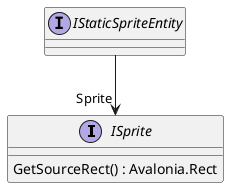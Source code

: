 @startuml
interface ISprite {
    GetSourceRect() : Avalonia.Rect
}
interface IStaticSpriteEntity {
}
IStaticSpriteEntity --> "Sprite" ISprite
@enduml
